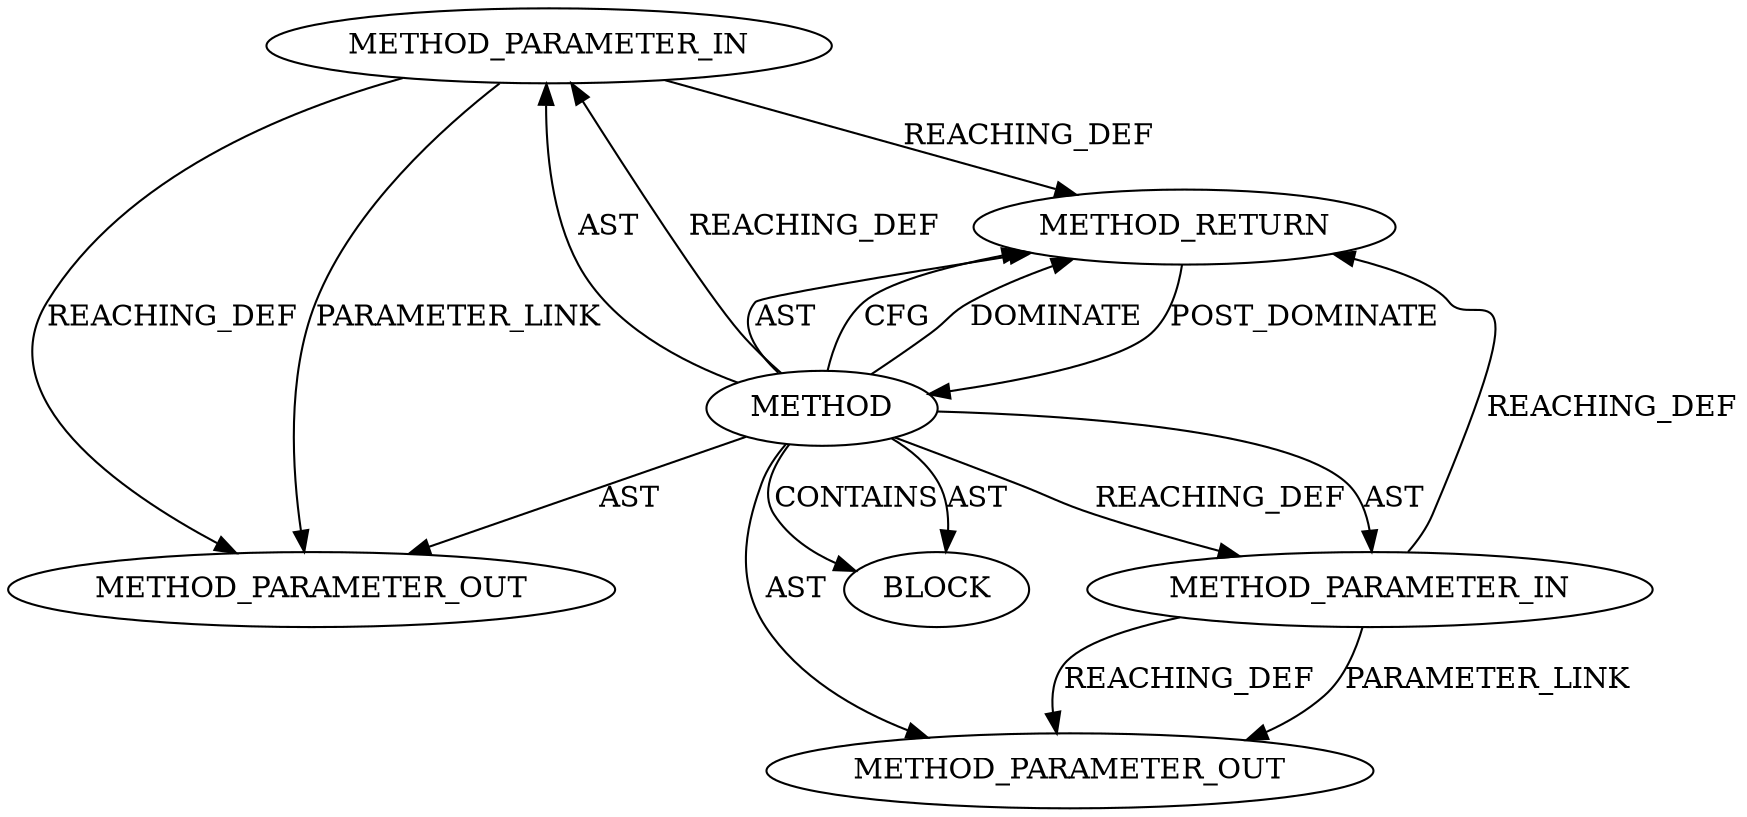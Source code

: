 digraph {
  27595 [label=METHOD_PARAMETER_OUT ORDER=1 CODE="p1" IS_VARIADIC=false TYPE_FULL_NAME="ANY" EVALUATION_STRATEGY="BY_VALUE" INDEX=1 NAME="p1"]
  27596 [label=METHOD_PARAMETER_OUT ORDER=2 CODE="p2" IS_VARIADIC=false TYPE_FULL_NAME="ANY" EVALUATION_STRATEGY="BY_VALUE" INDEX=2 NAME="p2"]
  26498 [label=METHOD_PARAMETER_IN ORDER=1 CODE="p1" IS_VARIADIC=false TYPE_FULL_NAME="ANY" EVALUATION_STRATEGY="BY_VALUE" INDEX=1 NAME="p1"]
  26499 [label=METHOD_PARAMETER_IN ORDER=2 CODE="p2" IS_VARIADIC=false TYPE_FULL_NAME="ANY" EVALUATION_STRATEGY="BY_VALUE" INDEX=2 NAME="p2"]
  26501 [label=METHOD_RETURN ORDER=2 CODE="RET" TYPE_FULL_NAME="ANY" EVALUATION_STRATEGY="BY_VALUE"]
  26497 [label=METHOD AST_PARENT_TYPE="NAMESPACE_BLOCK" AST_PARENT_FULL_NAME="<global>" ORDER=0 CODE="<empty>" FULL_NAME="BNerr" IS_EXTERNAL=true FILENAME="<empty>" SIGNATURE="" NAME="BNerr"]
  26500 [label=BLOCK ORDER=1 ARGUMENT_INDEX=1 CODE="<empty>" TYPE_FULL_NAME="ANY"]
  26499 -> 26501 [label=REACHING_DEF VARIABLE="p2"]
  26497 -> 27595 [label=AST ]
  26497 -> 26500 [label=CONTAINS ]
  26501 -> 26497 [label=POST_DOMINATE ]
  26498 -> 26501 [label=REACHING_DEF VARIABLE="p1"]
  26497 -> 26499 [label=REACHING_DEF VARIABLE=""]
  26497 -> 26501 [label=AST ]
  26497 -> 27596 [label=AST ]
  26499 -> 27596 [label=PARAMETER_LINK ]
  26498 -> 27595 [label=PARAMETER_LINK ]
  26499 -> 27596 [label=REACHING_DEF VARIABLE="p2"]
  26497 -> 26500 [label=AST ]
  26497 -> 26501 [label=CFG ]
  26497 -> 26498 [label=AST ]
  26497 -> 26501 [label=DOMINATE ]
  26497 -> 26498 [label=REACHING_DEF VARIABLE=""]
  26498 -> 27595 [label=REACHING_DEF VARIABLE="p1"]
  26497 -> 26499 [label=AST ]
}
